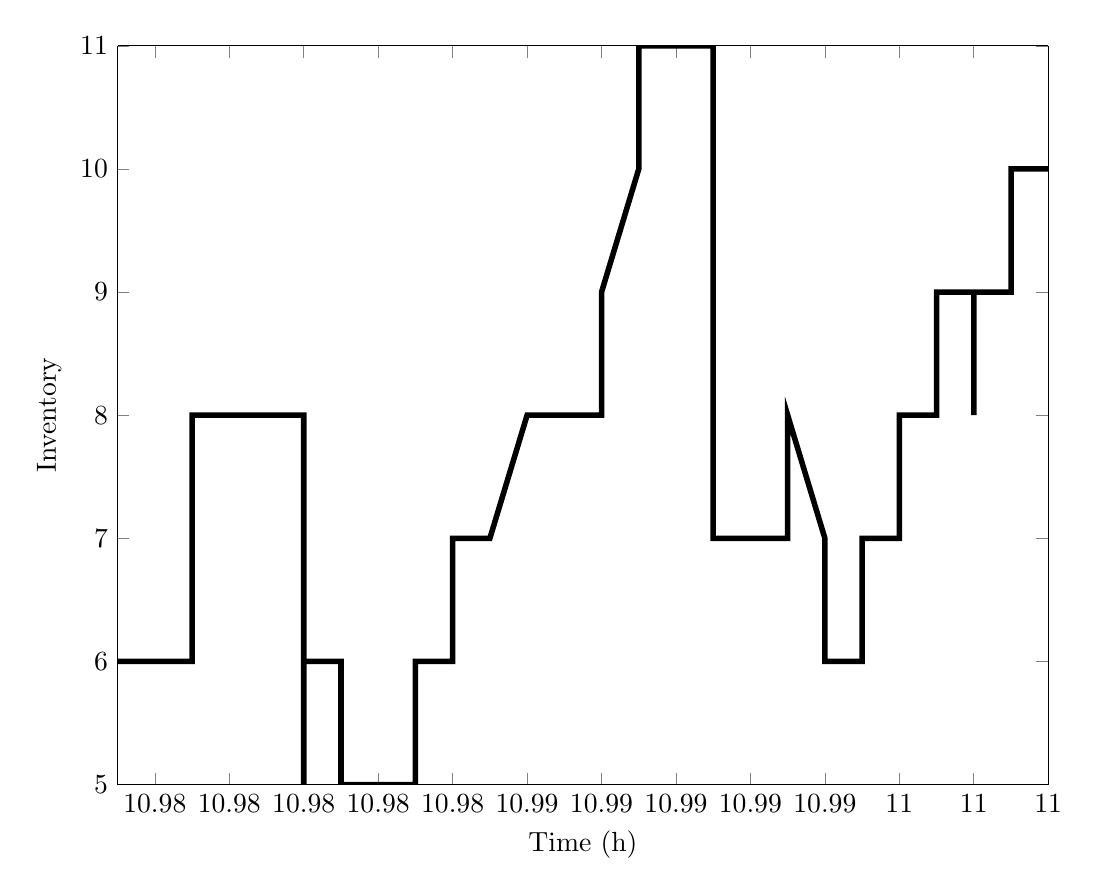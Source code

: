 % This file was created by matlab2tikz.
%
%The latest updates can be retrieved from
%  http://www.mathworks.com/matlabcentral/fileexchange/22022-matlab2tikz-matlab2tikz
%where you can also make suggestions and rate matlab2tikz.
%
\begin{tikzpicture}

\begin{axis}[%
width=4.653in,
height=3.694in,
at={(0.978in,0.622in)},
scale only axis,
separate axis lines,
every outer x axis line/.append style={black},
every x tick label/.append style={font=\color{black}},
xmin=10.975,
xmax=11,
xlabel={Time (h)},
every outer y axis line/.append style={black},
every y tick label/.append style={font=\color{black}},
ymin=5,
ymax=11,
ylabel={Inventory},
axis background/.style={fill=white}
]
\addplot [color=black,solid,line width=2.0pt,forget plot]
  table[row sep=crcr]{%
10.975	6\\
10.975	6\\
10.976	6\\
10.976	6\\
10.976	6\\
10.976	6\\
10.977	6\\
10.977	7\\
10.977	7\\
10.977	8\\
10.978	8\\
10.978	8\\
10.978	8\\
10.979	8\\
10.979	8\\
10.979	8\\
10.979	8\\
10.98	8\\
10.98	5\\
10.98	6\\
10.981	6\\
10.981	6\\
10.981	5\\
10.981	5\\
10.982	5\\
10.982	5\\
10.982	5\\
10.982	5\\
10.983	5\\
10.983	5\\
10.983	6\\
10.984	6\\
10.984	6\\
10.984	7\\
10.984	7\\
10.985	7\\
10.985	7\\
10.985	7\\
10.986	8\\
10.986	8\\
10.986	8\\
10.986	8\\
10.987	8\\
10.987	8\\
10.987	8\\
10.988	8\\
10.988	8\\
10.988	9\\
10.988	9\\
10.989	10\\
10.989	10\\
10.989	11\\
10.989	11\\
10.99	11\\
10.99	11\\
10.99	11\\
10.991	11\\
10.991	11\\
10.991	8\\
10.991	7\\
10.992	7\\
10.992	7\\
10.992	7\\
10.992	7\\
10.993	7\\
10.993	7\\
10.993	8\\
10.994	7\\
10.994	7\\
10.994	7\\
10.994	6\\
10.995	6\\
10.995	7\\
10.995	7\\
10.996	7\\
10.996	7\\
10.996	7\\
10.996	8\\
10.997	8\\
10.997	9\\
10.997	9\\
10.998	9\\
10.998	8\\
10.998	9\\
10.998	9\\
10.999	9\\
10.999	10\\
10.999	10\\
10.999	10\\
11.0	10\\
11	10\\
};
\end{axis}
\end{tikzpicture}%